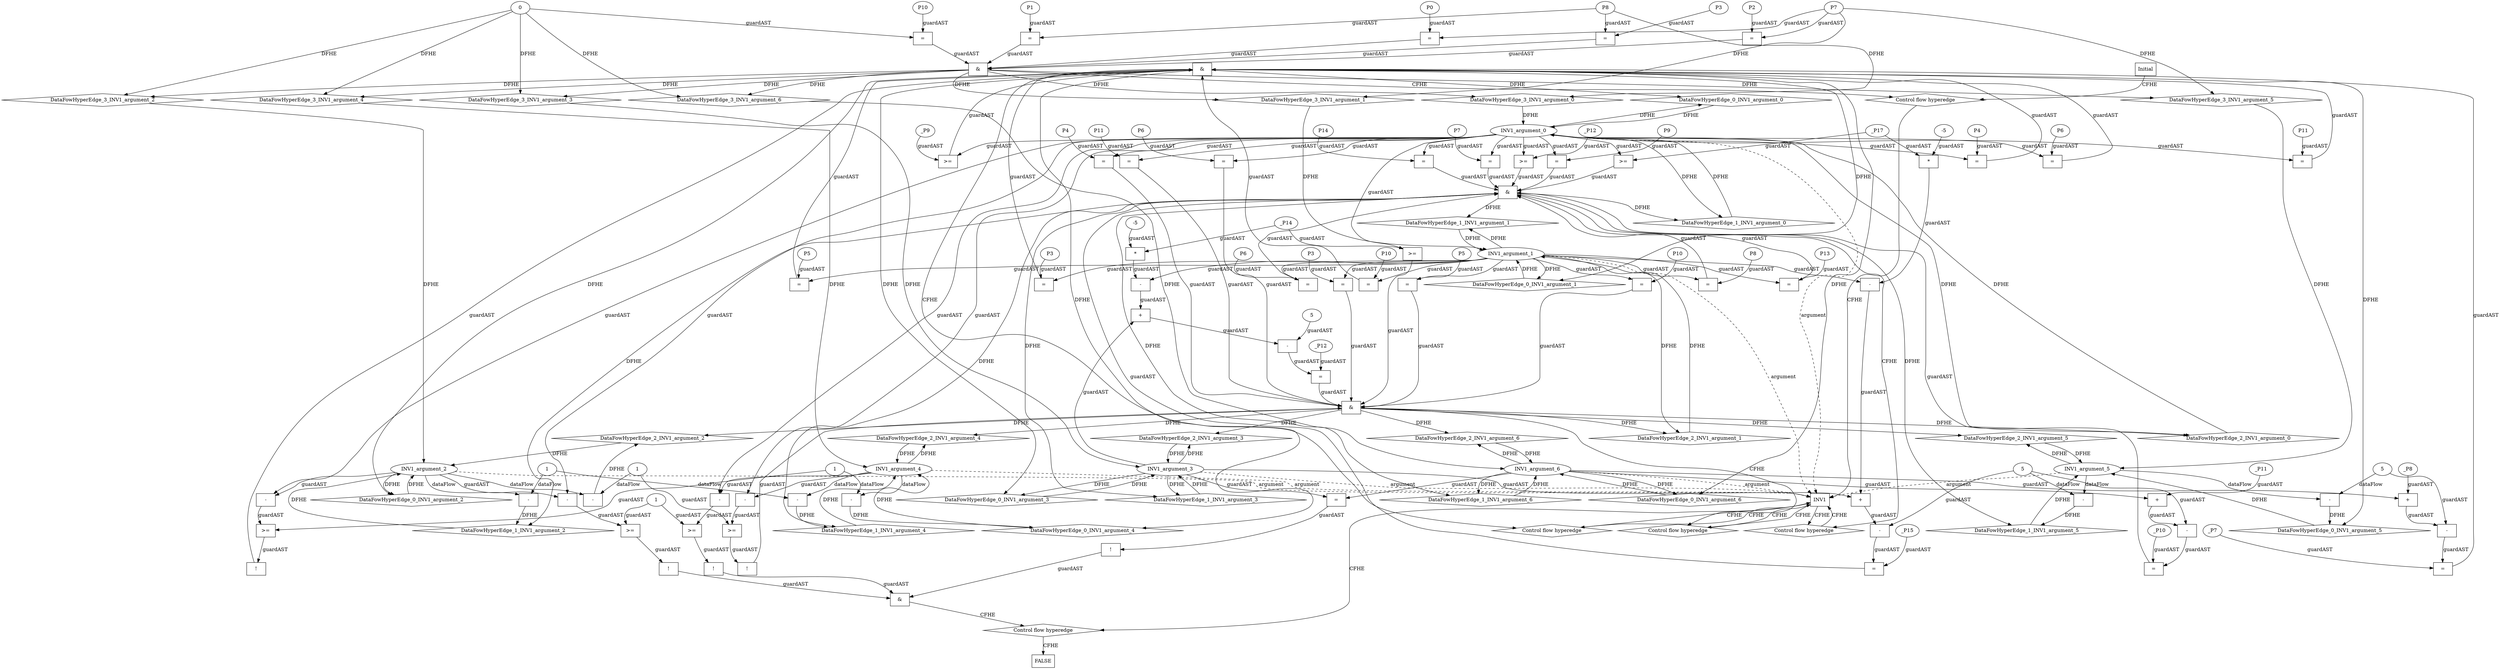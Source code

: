 digraph dag {
"INV1" [label="INV1" nodeName="INV1" class=CONTROL  shape="rect"];
FALSE [label="FALSE" nodeName=FALSE class=CONTROL  shape="rect"];
Initial [label="Initial" nodeName=Initial class=CONTROL  shape="rect"];
ControlFowHyperEdge_0 [label="Control flow hyperedge" nodeName=ControlFowHyperEdge_0 class=controlFlowHyperEdge shape="diamond"];
"INV1" -> ControlFowHyperEdge_0 [label="CFHE"]
ControlFowHyperEdge_0 -> "INV1" [label="CFHE"]
ControlFowHyperEdge_1 [label="Control flow hyperedge" nodeName=ControlFowHyperEdge_1 class=controlFlowHyperEdge shape="diamond"];
"INV1" -> ControlFowHyperEdge_1 [label="CFHE"]
ControlFowHyperEdge_1 -> "INV1" [label="CFHE"]
ControlFowHyperEdge_2 [label="Control flow hyperedge" nodeName=ControlFowHyperEdge_2 class=controlFlowHyperEdge shape="diamond"];
"INV1" -> ControlFowHyperEdge_2 [label="CFHE"]
ControlFowHyperEdge_2 -> "INV1" [label="CFHE"]
ControlFowHyperEdge_3 [label="Control flow hyperedge" nodeName=ControlFowHyperEdge_3 class=controlFlowHyperEdge shape="diamond"];
"Initial" -> ControlFowHyperEdge_3 [label="CFHE"]
ControlFowHyperEdge_3 -> "INV1" [label="CFHE"]
ControlFowHyperEdge_4 [label="Control flow hyperedge" nodeName=ControlFowHyperEdge_4 class=controlFlowHyperEdge shape="diamond"];
"INV1" -> ControlFowHyperEdge_4 [label="CFHE"]
ControlFowHyperEdge_4 -> "FALSE" [label="CFHE"]
"INV1_argument_0" [label="INV1_argument_0" nodeName=argument0 class=argument  head="INV1" shape="oval"];
"INV1_argument_0" -> "INV1"[label="argument" style="dashed"]
"INV1_argument_1" [label="INV1_argument_1" nodeName=argument1 class=argument  head="INV1" shape="oval"];
"INV1_argument_1" -> "INV1"[label="argument" style="dashed"]
"INV1_argument_2" [label="INV1_argument_2" nodeName=argument2 class=argument  head="INV1" shape="oval"];
"INV1_argument_2" -> "INV1"[label="argument" style="dashed"]
"INV1_argument_3" [label="INV1_argument_3" nodeName=argument3 class=argument  head="INV1" shape="oval"];
"INV1_argument_3" -> "INV1"[label="argument" style="dashed"]
"INV1_argument_4" [label="INV1_argument_4" nodeName=argument4 class=argument  head="INV1" shape="oval"];
"INV1_argument_4" -> "INV1"[label="argument" style="dashed"]
"INV1_argument_5" [label="INV1_argument_5" nodeName=argument5 class=argument  head="INV1" shape="oval"];
"INV1_argument_5" -> "INV1"[label="argument" style="dashed"]
"INV1_argument_6" [label="INV1_argument_6" nodeName=argument6 class=argument  head="INV1" shape="oval"];
"INV1_argument_6" -> "INV1"[label="argument" style="dashed"]

"xxxINV1___INV1_0xxx_and" [label="&" nodeName="xxxINV1___INV1_0xxx_and" class=Operator shape="rect"];
"xxxINV1___INV1_0xxxguard7_node_0" [label="=" nodeName="xxxINV1___INV1_0xxxguard7_node_0" class=Operator  shape="rect"];
"xxxINV1___INV1_0xxxguard7_node_1" [label="P4" nodeName="xxxINV1___INV1_0xxxguard7_node_1" class=symbolicConstant ];
"xxxINV1___INV1_0xxxguard7_node_1" -> "xxxINV1___INV1_0xxxguard7_node_0"[label="guardAST"]
"INV1_argument_0" -> "xxxINV1___INV1_0xxxguard7_node_0"[label="guardAST"]

"xxxINV1___INV1_0xxxguard7_node_0" -> "xxxINV1___INV1_0xxx_and" [label="guardAST"];
"xxxINV1___INV1_0xxxguard8_node_0" [label="=" nodeName="xxxINV1___INV1_0xxxguard8_node_0" class=Operator  shape="rect"];
"xxxINV1___INV1_0xxxguard8_node_1" [label="P5" nodeName="xxxINV1___INV1_0xxxguard8_node_1" class=symbolicConstant ];
"xxxINV1___INV1_0xxxguard8_node_1" -> "xxxINV1___INV1_0xxxguard8_node_0"[label="guardAST"]
"INV1_argument_1" -> "xxxINV1___INV1_0xxxguard8_node_0"[label="guardAST"]

"xxxINV1___INV1_0xxxguard8_node_0" -> "xxxINV1___INV1_0xxx_and" [label="guardAST"];
"xxxINV1___INV1_0xxxguard1_node_0" [label="=" nodeName="xxxINV1___INV1_0xxxguard1_node_0" class=Operator  shape="rect"];
"xxxINV1___INV1_0xxxguard1_node_1" [label="P10" nodeName="xxxINV1___INV1_0xxxguard1_node_1" class=symbolicConstant ];
"xxxINV1___INV1_0xxxguard1_node_1" -> "xxxINV1___INV1_0xxxguard1_node_0"[label="guardAST"]
"INV1_argument_1" -> "xxxINV1___INV1_0xxxguard1_node_0"[label="guardAST"]

"xxxINV1___INV1_0xxxguard1_node_0" -> "xxxINV1___INV1_0xxx_and" [label="guardAST"];
"xxxINV1___INV1_0xxxguard2_node_0" [label="=" nodeName="xxxINV1___INV1_0xxxguard2_node_0" class=Operator  shape="rect"];
"xxxINV1___INV1_0xxxguard2_node_1" [label="P6" nodeName="xxxINV1___INV1_0xxxguard2_node_1" class=symbolicConstant ];
"xxxINV1___INV1_0xxxguard2_node_1" -> "xxxINV1___INV1_0xxxguard2_node_0"[label="guardAST"]
"INV1_argument_0" -> "xxxINV1___INV1_0xxxguard2_node_0"[label="guardAST"]

"xxxINV1___INV1_0xxxguard2_node_0" -> "xxxINV1___INV1_0xxx_and" [label="guardAST"];
"xxxINV1___INV1_0xxxguard_0_node_0" [label="=" nodeName="xxxINV1___INV1_0xxxguard_0_node_0" class=Operator  shape="rect"];
"xxxINV1___INV1_0xxxguard_0_node_1" [label="P11" nodeName="xxxINV1___INV1_0xxxguard_0_node_1" class=symbolicConstant ];
"xxxINV1___INV1_0xxxguard_0_node_1" -> "xxxINV1___INV1_0xxxguard_0_node_0"[label="guardAST"]
"INV1_argument_0" -> "xxxINV1___INV1_0xxxguard_0_node_0"[label="guardAST"]

"xxxINV1___INV1_0xxxguard_0_node_0" -> "xxxINV1___INV1_0xxx_and" [label="guardAST"];
"xxxINV1___INV1_0xxxguard6_node_0" [label="!" nodeName="xxxINV1___INV1_0xxxguard6_node_0" class=Operator shape="rect"];
"xxxINV1___INV1_0xxxguard6_node_1" [label=">=" nodeName="xxxINV1___INV1_0xxxguard6_node_1" class=Operator  shape="rect"];
"xxxINV1___INV1_0xxxguard6_node_2" [label="-" nodeName="xxxINV1___INV1_0xxxguard6_node_2" class= Operator shape="rect"];
"xxxINV1___INV1_0xxxguard6_node_1" -> "xxxINV1___INV1_0xxxguard6_node_0"[label="guardAST"]
"xxxINV1___INV1_0xxxguard6_node_2" -> "xxxINV1___INV1_0xxxguard6_node_1"[label="guardAST"]
"xxxINV1___INV1_0xxxdataFlow_0_node_2" -> "xxxINV1___INV1_0xxxguard6_node_1"[label="guardAST"]
"INV1_argument_0" -> "xxxINV1___INV1_0xxxguard6_node_2"[label="guardAST"]
"INV1_argument_2" -> "xxxINV1___INV1_0xxxguard6_node_2"[label="guardAST"]

"xxxINV1___INV1_0xxxguard6_node_0" -> "xxxINV1___INV1_0xxx_and" [label="guardAST"];
"xxxINV1___INV1_0xxxguard4_node_0" [label=">=" nodeName="xxxINV1___INV1_0xxxguard4_node_0" class=Operator  shape="rect"];
"xxxINV1___INV1_0xxxguard4_node_2" [label="_P9" nodeName="xxxINV1___INV1_0xxxguard4_node_2" class=symbolicConstant ];
"INV1_argument_0" -> "xxxINV1___INV1_0xxxguard4_node_0"[label="guardAST"]
"xxxINV1___INV1_0xxxguard4_node_2" -> "xxxINV1___INV1_0xxxguard4_node_0"[label="guardAST"]

"xxxINV1___INV1_0xxxguard4_node_0" -> "xxxINV1___INV1_0xxx_and" [label="guardAST"];
"xxxINV1___INV1_0xxxguard3_node_0" [label="=" nodeName="xxxINV1___INV1_0xxxguard3_node_0" class=Operator  shape="rect"];
"xxxINV1___INV1_0xxxguard3_node_1" [label="-" nodeName="xxxINV1___INV1_0xxxguard3_node_1" class= Operator shape="rect"];
"xxxINV1___INV1_0xxxguard3_node_2" [label="+" nodeName="xxxINV1___INV1_0xxxguard3_node_2" class= Operator shape="rect"];
"xxxINV1___INV1_0xxxguard3_node_4" [label="_P8" nodeName="xxxINV1___INV1_0xxxguard3_node_4" class=symbolicConstant ];
"xxxINV1___INV1_0xxxguard3_node_6" [label="_P7" nodeName="xxxINV1___INV1_0xxxguard3_node_6" class=symbolicConstant ];
"xxxINV1___INV1_0xxxguard3_node_1" -> "xxxINV1___INV1_0xxxguard3_node_0"[label="guardAST"]
"xxxINV1___INV1_0xxxguard3_node_6" -> "xxxINV1___INV1_0xxxguard3_node_0"[label="guardAST"]
"xxxINV1___INV1_0xxxguard3_node_2" -> "xxxINV1___INV1_0xxxguard3_node_1"[label="guardAST"]
"xxxINV1___INV1_0xxxdataFlow1_node_2" -> "xxxINV1___INV1_0xxxguard3_node_1"[label="guardAST"]
"INV1_argument_6" -> "xxxINV1___INV1_0xxxguard3_node_2"[label="guardAST"]
"xxxINV1___INV1_0xxxguard3_node_4" -> "xxxINV1___INV1_0xxxguard3_node_2"[label="guardAST"]

"xxxINV1___INV1_0xxxguard3_node_0" -> "xxxINV1___INV1_0xxx_and" [label="guardAST"];
"xxxINV1___INV1_0xxxguard5_node_0" [label="=" nodeName="xxxINV1___INV1_0xxxguard5_node_0" class=Operator  shape="rect"];
"xxxINV1___INV1_0xxxguard5_node_1" [label="P3" nodeName="xxxINV1___INV1_0xxxguard5_node_1" class=symbolicConstant ];
"xxxINV1___INV1_0xxxguard5_node_1" -> "xxxINV1___INV1_0xxxguard5_node_0"[label="guardAST"]
"INV1_argument_1" -> "xxxINV1___INV1_0xxxguard5_node_0"[label="guardAST"]

"xxxINV1___INV1_0xxxguard5_node_0" -> "xxxINV1___INV1_0xxx_and" [label="guardAST"];
"xxxINV1___INV1_0xxx_and" -> "ControlFowHyperEdge_0" [label="CFHE"];
"xxxINV1___INV1_0xxxdataFlow_0_node_0" [label="-" nodeName="xxxINV1___INV1_0xxxdataFlow_0_node_0" class= Operator shape="rect"];
"xxxINV1___INV1_0xxxdataFlow_0_node_2" [label="1" nodeName="xxxINV1___INV1_0xxxdataFlow_0_node_2" class=IdealInt ];
"INV1_argument_4" -> "xxxINV1___INV1_0xxxdataFlow_0_node_0"[label="dataFlow"]
"xxxINV1___INV1_0xxxdataFlow_0_node_2" -> "xxxINV1___INV1_0xxxdataFlow_0_node_0"[label="dataFlow"]

"xxxINV1___INV1_0xxxdataFlow1_node_0" [label="-" nodeName="xxxINV1___INV1_0xxxdataFlow1_node_0" class= Operator shape="rect"];
"xxxINV1___INV1_0xxxdataFlow1_node_2" [label="5" nodeName="xxxINV1___INV1_0xxxdataFlow1_node_2" class=IdealInt ];
"INV1_argument_5" -> "xxxINV1___INV1_0xxxdataFlow1_node_0"[label="dataFlow"]
"xxxINV1___INV1_0xxxdataFlow1_node_2" -> "xxxINV1___INV1_0xxxdataFlow1_node_0"[label="dataFlow"]


"xxxINV1___INV1_1xxx_and" [label="&" nodeName="xxxINV1___INV1_1xxx_and" class=Operator shape="rect"];
"xxxINV1___INV1_1xxxguard9_node_0" [label="=" nodeName="xxxINV1___INV1_1xxxguard9_node_0" class=Operator  shape="rect"];
"xxxINV1___INV1_1xxxguard9_node_1" [label="P9" nodeName="xxxINV1___INV1_1xxxguard9_node_1" class=symbolicConstant ];
"xxxINV1___INV1_1xxxguard9_node_1" -> "xxxINV1___INV1_1xxxguard9_node_0"[label="guardAST"]
"INV1_argument_0" -> "xxxINV1___INV1_1xxxguard9_node_0"[label="guardAST"]

"xxxINV1___INV1_1xxxguard9_node_0" -> "xxxINV1___INV1_1xxx_and" [label="guardAST"];
"xxxINV1___INV1_1xxxguard2_node_0" [label="=" nodeName="xxxINV1___INV1_1xxxguard2_node_0" class=Operator  shape="rect"];
"xxxINV1___INV1_1xxxguard2_node_1" [label="P13" nodeName="xxxINV1___INV1_1xxxguard2_node_1" class=symbolicConstant ];
"xxxINV1___INV1_1xxxguard2_node_1" -> "xxxINV1___INV1_1xxxguard2_node_0"[label="guardAST"]
"INV1_argument_1" -> "xxxINV1___INV1_1xxxguard2_node_0"[label="guardAST"]

"xxxINV1___INV1_1xxxguard2_node_0" -> "xxxINV1___INV1_1xxx_and" [label="guardAST"];
"xxxINV1___INV1_1xxxguard6_node_0" [label="=" nodeName="xxxINV1___INV1_1xxxguard6_node_0" class=Operator  shape="rect"];
"xxxINV1___INV1_1xxxguard6_node_1" [label="P6" nodeName="xxxINV1___INV1_1xxxguard6_node_1" class=symbolicConstant ];
"xxxINV1___INV1_1xxxguard6_node_1" -> "xxxINV1___INV1_1xxxguard6_node_0"[label="guardAST"]
"INV1_argument_1" -> "xxxINV1___INV1_1xxxguard6_node_0"[label="guardAST"]

"xxxINV1___INV1_1xxxguard6_node_0" -> "xxxINV1___INV1_1xxx_and" [label="guardAST"];
"xxxINV1___INV1_1xxxguard3_node_0" [label="=" nodeName="xxxINV1___INV1_1xxxguard3_node_0" class=Operator  shape="rect"];
"xxxINV1___INV1_1xxxguard3_node_1" [label="P8" nodeName="xxxINV1___INV1_1xxxguard3_node_1" class=symbolicConstant ];
"xxxINV1___INV1_1xxxguard3_node_1" -> "xxxINV1___INV1_1xxxguard3_node_0"[label="guardAST"]
"INV1_argument_1" -> "xxxINV1___INV1_1xxxguard3_node_0"[label="guardAST"]

"xxxINV1___INV1_1xxxguard3_node_0" -> "xxxINV1___INV1_1xxx_and" [label="guardAST"];
"xxxINV1___INV1_1xxxguard_0_node_0" [label="=" nodeName="xxxINV1___INV1_1xxxguard_0_node_0" class=Operator  shape="rect"];
"xxxINV1___INV1_1xxxguard_0_node_1" [label="-" nodeName="xxxINV1___INV1_1xxxguard_0_node_1" class= Operator shape="rect"];
"xxxINV1___INV1_1xxxguard_0_node_2" [label="+" nodeName="xxxINV1___INV1_1xxxguard_0_node_2" class= Operator shape="rect"];
"xxxINV1___INV1_1xxxguard_0_node_4" [label="_P11" nodeName="xxxINV1___INV1_1xxxguard_0_node_4" class=symbolicConstant ];
"xxxINV1___INV1_1xxxguard_0_node_6" [label="_P10" nodeName="xxxINV1___INV1_1xxxguard_0_node_6" class=symbolicConstant ];
"xxxINV1___INV1_1xxxguard_0_node_1" -> "xxxINV1___INV1_1xxxguard_0_node_0"[label="guardAST"]
"xxxINV1___INV1_1xxxguard_0_node_6" -> "xxxINV1___INV1_1xxxguard_0_node_0"[label="guardAST"]
"xxxINV1___INV1_1xxxguard_0_node_2" -> "xxxINV1___INV1_1xxxguard_0_node_1"[label="guardAST"]
"xxxINV1___INV1_1xxxdataFlow4_node_2" -> "xxxINV1___INV1_1xxxguard_0_node_1"[label="guardAST"]
"INV1_argument_6" -> "xxxINV1___INV1_1xxxguard_0_node_2"[label="guardAST"]
"xxxINV1___INV1_1xxxguard_0_node_4" -> "xxxINV1___INV1_1xxxguard_0_node_2"[label="guardAST"]

"xxxINV1___INV1_1xxxguard_0_node_0" -> "xxxINV1___INV1_1xxx_and" [label="guardAST"];
"xxxINV1___INV1_1xxxguard7_node_0" [label=">=" nodeName="xxxINV1___INV1_1xxxguard7_node_0" class=Operator  shape="rect"];
"INV1_argument_0" -> "xxxINV1___INV1_1xxxguard7_node_0"[label="guardAST"]
"xxxINV1___INV1_1xxxguard4_node_8" -> "xxxINV1___INV1_1xxxguard7_node_0"[label="guardAST"]

"xxxINV1___INV1_1xxxguard7_node_0" -> "xxxINV1___INV1_1xxx_and" [label="guardAST"];
"xxxINV1___INV1_1xxxguard4_node_0" [label="=" nodeName="xxxINV1___INV1_1xxxguard4_node_0" class=Operator  shape="rect"];
"xxxINV1___INV1_1xxxguard4_node_1" [label="-" nodeName="xxxINV1___INV1_1xxxguard4_node_1" class= Operator shape="rect"];
"xxxINV1___INV1_1xxxguard4_node_2" [label="+" nodeName="xxxINV1___INV1_1xxxguard4_node_2" class= Operator shape="rect"];
"xxxINV1___INV1_1xxxguard4_node_4" [label="-" nodeName="xxxINV1___INV1_1xxxguard4_node_4" class= Operator shape="rect"];
"xxxINV1___INV1_1xxxguard4_node_6" [label="*" nodeName="xxxINV1___INV1_1xxxguard4_node_6" class=Operator  shape="rect"];
"xxxINV1___INV1_1xxxguard4_node_7" [label="-5" nodeName="xxxINV1___INV1_1xxxguard4_node_7" class=constant ];
"xxxINV1___INV1_1xxxguard4_node_8" [label="_P17" nodeName="xxxINV1___INV1_1xxxguard4_node_8" class=symbolicConstant ];
"xxxINV1___INV1_1xxxguard4_node_10" [label="_P15" nodeName="xxxINV1___INV1_1xxxguard4_node_10" class=symbolicConstant ];
"xxxINV1___INV1_1xxxguard4_node_1" -> "xxxINV1___INV1_1xxxguard4_node_0"[label="guardAST"]
"xxxINV1___INV1_1xxxguard4_node_10" -> "xxxINV1___INV1_1xxxguard4_node_0"[label="guardAST"]
"xxxINV1___INV1_1xxxguard4_node_2" -> "xxxINV1___INV1_1xxxguard4_node_1"[label="guardAST"]
"xxxINV1___INV1_1xxxdataFlow4_node_2" -> "xxxINV1___INV1_1xxxguard4_node_1"[label="guardAST"]
"INV1_argument_3" -> "xxxINV1___INV1_1xxxguard4_node_2"[label="guardAST"]
"xxxINV1___INV1_1xxxguard4_node_4" -> "xxxINV1___INV1_1xxxguard4_node_2"[label="guardAST"]
"INV1_argument_1" -> "xxxINV1___INV1_1xxxguard4_node_4"[label="guardAST"]
"xxxINV1___INV1_1xxxguard4_node_6" -> "xxxINV1___INV1_1xxxguard4_node_4"[label="guardAST"]
"xxxINV1___INV1_1xxxguard4_node_8" -> "xxxINV1___INV1_1xxxguard4_node_6"[label="guardAST"]
"xxxINV1___INV1_1xxxguard4_node_7" -> "xxxINV1___INV1_1xxxguard4_node_6"[label="guardAST"]

"xxxINV1___INV1_1xxxguard4_node_0" -> "xxxINV1___INV1_1xxx_and" [label="guardAST"];
"xxxINV1___INV1_1xxxguard5_node_0" [label=">=" nodeName="xxxINV1___INV1_1xxxguard5_node_0" class=Operator  shape="rect"];
"xxxINV1___INV1_1xxxguard5_node_2" [label="_P12" nodeName="xxxINV1___INV1_1xxxguard5_node_2" class=symbolicConstant ];
"INV1_argument_0" -> "xxxINV1___INV1_1xxxguard5_node_0"[label="guardAST"]
"xxxINV1___INV1_1xxxguard5_node_2" -> "xxxINV1___INV1_1xxxguard5_node_0"[label="guardAST"]

"xxxINV1___INV1_1xxxguard5_node_0" -> "xxxINV1___INV1_1xxx_and" [label="guardAST"];
"xxxINV1___INV1_1xxxguard1_node_0" [label="=" nodeName="xxxINV1___INV1_1xxxguard1_node_0" class=Operator  shape="rect"];
"xxxINV1___INV1_1xxxguard1_node_1" [label="P14" nodeName="xxxINV1___INV1_1xxxguard1_node_1" class=symbolicConstant ];
"xxxINV1___INV1_1xxxguard1_node_1" -> "xxxINV1___INV1_1xxxguard1_node_0"[label="guardAST"]
"INV1_argument_0" -> "xxxINV1___INV1_1xxxguard1_node_0"[label="guardAST"]

"xxxINV1___INV1_1xxxguard1_node_0" -> "xxxINV1___INV1_1xxx_and" [label="guardAST"];
"xxxINV1___INV1_1xxxguard8_node_0" [label="=" nodeName="xxxINV1___INV1_1xxxguard8_node_0" class=Operator  shape="rect"];
"xxxINV1___INV1_1xxxguard8_node_1" [label="P7" nodeName="xxxINV1___INV1_1xxxguard8_node_1" class=symbolicConstant ];
"xxxINV1___INV1_1xxxguard8_node_1" -> "xxxINV1___INV1_1xxxguard8_node_0"[label="guardAST"]
"INV1_argument_0" -> "xxxINV1___INV1_1xxxguard8_node_0"[label="guardAST"]

"xxxINV1___INV1_1xxxguard8_node_0" -> "xxxINV1___INV1_1xxx_and" [label="guardAST"];
"xxxINV1___INV1_1xxx_and" -> "ControlFowHyperEdge_1" [label="CFHE"];
"xxxINV1___INV1_1xxxdataFlow_0_node_0" [label="-" nodeName="xxxINV1___INV1_1xxxdataFlow_0_node_0" class= Operator shape="rect"];
"xxxINV1___INV1_1xxxdataFlow_0_node_2" [label="1" nodeName="xxxINV1___INV1_1xxxdataFlow_0_node_2" class=IdealInt ];
"INV1_argument_4" -> "xxxINV1___INV1_1xxxdataFlow_0_node_0"[label="dataFlow"]
"xxxINV1___INV1_1xxxdataFlow_0_node_2" -> "xxxINV1___INV1_1xxxdataFlow_0_node_0"[label="dataFlow"]

"xxxINV1___INV1_1xxxdataFlow1_node_0" [label="-" nodeName="xxxINV1___INV1_1xxxdataFlow1_node_0" class= Operator shape="rect"];
"INV1_argument_2" -> "xxxINV1___INV1_1xxxdataFlow1_node_0"[label="dataFlow"]
"xxxINV1___INV1_1xxxdataFlow_0_node_2" -> "xxxINV1___INV1_1xxxdataFlow1_node_0"[label="dataFlow"]



"xxxINV1___INV1_1xxxdataFlow4_node_0" [label="-" nodeName="xxxINV1___INV1_1xxxdataFlow4_node_0" class= Operator shape="rect"];
"xxxINV1___INV1_1xxxdataFlow4_node_2" [label="5" nodeName="xxxINV1___INV1_1xxxdataFlow4_node_2" class=IdealInt ];
"INV1_argument_5" -> "xxxINV1___INV1_1xxxdataFlow4_node_0"[label="dataFlow"]
"xxxINV1___INV1_1xxxdataFlow4_node_2" -> "xxxINV1___INV1_1xxxdataFlow4_node_0"[label="dataFlow"]

"xxxINV1___INV1_2xxx_and" [label="&" nodeName="xxxINV1___INV1_2xxx_and" class=Operator shape="rect"];
"xxxINV1___INV1_2xxxguard3_node_0" [label="=" nodeName="xxxINV1___INV1_2xxxguard3_node_0" class=Operator  shape="rect"];
"xxxINV1___INV1_2xxxguard3_node_1" [label="-" nodeName="xxxINV1___INV1_2xxxguard3_node_1" class= Operator shape="rect"];
"xxxINV1___INV1_2xxxguard3_node_2" [label="+" nodeName="xxxINV1___INV1_2xxxguard3_node_2" class= Operator shape="rect"];
"xxxINV1___INV1_2xxxguard3_node_4" [label="-" nodeName="xxxINV1___INV1_2xxxguard3_node_4" class= Operator shape="rect"];
"xxxINV1___INV1_2xxxguard3_node_6" [label="*" nodeName="xxxINV1___INV1_2xxxguard3_node_6" class=Operator  shape="rect"];
"xxxINV1___INV1_2xxxguard3_node_7" [label="-5" nodeName="xxxINV1___INV1_2xxxguard3_node_7" class=constant ];
"xxxINV1___INV1_2xxxguard3_node_8" [label="_P14" nodeName="xxxINV1___INV1_2xxxguard3_node_8" class=symbolicConstant ];
"xxxINV1___INV1_2xxxguard3_node_9" [label="5" nodeName="xxxINV1___INV1_2xxxguard3_node_9" class=IdealInt ];
"xxxINV1___INV1_2xxxguard3_node_10" [label="_P12" nodeName="xxxINV1___INV1_2xxxguard3_node_10" class=symbolicConstant ];
"xxxINV1___INV1_2xxxguard3_node_1" -> "xxxINV1___INV1_2xxxguard3_node_0"[label="guardAST"]
"xxxINV1___INV1_2xxxguard3_node_10" -> "xxxINV1___INV1_2xxxguard3_node_0"[label="guardAST"]
"xxxINV1___INV1_2xxxguard3_node_2" -> "xxxINV1___INV1_2xxxguard3_node_1"[label="guardAST"]
"xxxINV1___INV1_2xxxguard3_node_9" -> "xxxINV1___INV1_2xxxguard3_node_1"[label="guardAST"]
"INV1_argument_3" -> "xxxINV1___INV1_2xxxguard3_node_2"[label="guardAST"]
"xxxINV1___INV1_2xxxguard3_node_4" -> "xxxINV1___INV1_2xxxguard3_node_2"[label="guardAST"]
"INV1_argument_1" -> "xxxINV1___INV1_2xxxguard3_node_4"[label="guardAST"]
"xxxINV1___INV1_2xxxguard3_node_6" -> "xxxINV1___INV1_2xxxguard3_node_4"[label="guardAST"]
"xxxINV1___INV1_2xxxguard3_node_8" -> "xxxINV1___INV1_2xxxguard3_node_6"[label="guardAST"]
"xxxINV1___INV1_2xxxguard3_node_7" -> "xxxINV1___INV1_2xxxguard3_node_6"[label="guardAST"]

"xxxINV1___INV1_2xxxguard3_node_0" -> "xxxINV1___INV1_2xxx_and" [label="guardAST"];
"xxxINV1___INV1_2xxxguard8_node_0" [label="=" nodeName="xxxINV1___INV1_2xxxguard8_node_0" class=Operator  shape="rect"];
"xxxINV1___INV1_2xxxguard8_node_1" [label="P5" nodeName="xxxINV1___INV1_2xxxguard8_node_1" class=symbolicConstant ];
"xxxINV1___INV1_2xxxguard8_node_1" -> "xxxINV1___INV1_2xxxguard8_node_0"[label="guardAST"]
"INV1_argument_1" -> "xxxINV1___INV1_2xxxguard8_node_0"[label="guardAST"]

"xxxINV1___INV1_2xxxguard8_node_0" -> "xxxINV1___INV1_2xxx_and" [label="guardAST"];
"xxxINV1___INV1_2xxxguard5_node_0" [label="=" nodeName="xxxINV1___INV1_2xxxguard5_node_0" class=Operator  shape="rect"];
"xxxINV1___INV1_2xxxguard5_node_1" [label="P3" nodeName="xxxINV1___INV1_2xxxguard5_node_1" class=symbolicConstant ];
"xxxINV1___INV1_2xxxguard5_node_1" -> "xxxINV1___INV1_2xxxguard5_node_0"[label="guardAST"]
"INV1_argument_1" -> "xxxINV1___INV1_2xxxguard5_node_0"[label="guardAST"]

"xxxINV1___INV1_2xxxguard5_node_0" -> "xxxINV1___INV1_2xxx_and" [label="guardAST"];
"xxxINV1___INV1_2xxxguard4_node_0" [label="!" nodeName="xxxINV1___INV1_2xxxguard4_node_0" class=Operator shape="rect"];
"xxxINV1___INV1_2xxxguard4_node_1" [label=">=" nodeName="xxxINV1___INV1_2xxxguard4_node_1" class=Operator  shape="rect"];
"xxxINV1___INV1_2xxxguard4_node_2" [label="-" nodeName="xxxINV1___INV1_2xxxguard4_node_2" class= Operator shape="rect"];
"xxxINV1___INV1_2xxxguard4_node_1" -> "xxxINV1___INV1_2xxxguard4_node_0"[label="guardAST"]
"xxxINV1___INV1_2xxxguard4_node_2" -> "xxxINV1___INV1_2xxxguard4_node_1"[label="guardAST"]
"xxxINV1___INV1_2xxxdataFlow_0_node_2" -> "xxxINV1___INV1_2xxxguard4_node_1"[label="guardAST"]
"INV1_argument_0" -> "xxxINV1___INV1_2xxxguard4_node_2"[label="guardAST"]
"INV1_argument_4" -> "xxxINV1___INV1_2xxxguard4_node_2"[label="guardAST"]

"xxxINV1___INV1_2xxxguard4_node_0" -> "xxxINV1___INV1_2xxx_and" [label="guardAST"];
"xxxINV1___INV1_2xxxguard6_node_0" [label=">=" nodeName="xxxINV1___INV1_2xxxguard6_node_0" class=Operator  shape="rect"];
"INV1_argument_0" -> "xxxINV1___INV1_2xxxguard6_node_0"[label="guardAST"]
"xxxINV1___INV1_2xxxguard3_node_8" -> "xxxINV1___INV1_2xxxguard6_node_0"[label="guardAST"]

"xxxINV1___INV1_2xxxguard6_node_0" -> "xxxINV1___INV1_2xxx_and" [label="guardAST"];
"xxxINV1___INV1_2xxxguard_0_node_0" [label="=" nodeName="xxxINV1___INV1_2xxxguard_0_node_0" class=Operator  shape="rect"];
"xxxINV1___INV1_2xxxguard_0_node_1" [label="P11" nodeName="xxxINV1___INV1_2xxxguard_0_node_1" class=symbolicConstant ];
"xxxINV1___INV1_2xxxguard_0_node_1" -> "xxxINV1___INV1_2xxxguard_0_node_0"[label="guardAST"]
"INV1_argument_0" -> "xxxINV1___INV1_2xxxguard_0_node_0"[label="guardAST"]

"xxxINV1___INV1_2xxxguard_0_node_0" -> "xxxINV1___INV1_2xxx_and" [label="guardAST"];
"xxxINV1___INV1_2xxxguard2_node_0" [label="=" nodeName="xxxINV1___INV1_2xxxguard2_node_0" class=Operator  shape="rect"];
"xxxINV1___INV1_2xxxguard2_node_1" [label="P6" nodeName="xxxINV1___INV1_2xxxguard2_node_1" class=symbolicConstant ];
"xxxINV1___INV1_2xxxguard2_node_1" -> "xxxINV1___INV1_2xxxguard2_node_0"[label="guardAST"]
"INV1_argument_0" -> "xxxINV1___INV1_2xxxguard2_node_0"[label="guardAST"]

"xxxINV1___INV1_2xxxguard2_node_0" -> "xxxINV1___INV1_2xxx_and" [label="guardAST"];
"xxxINV1___INV1_2xxxguard7_node_0" [label="=" nodeName="xxxINV1___INV1_2xxxguard7_node_0" class=Operator  shape="rect"];
"xxxINV1___INV1_2xxxguard7_node_1" [label="P4" nodeName="xxxINV1___INV1_2xxxguard7_node_1" class=symbolicConstant ];
"xxxINV1___INV1_2xxxguard7_node_1" -> "xxxINV1___INV1_2xxxguard7_node_0"[label="guardAST"]
"INV1_argument_0" -> "xxxINV1___INV1_2xxxguard7_node_0"[label="guardAST"]

"xxxINV1___INV1_2xxxguard7_node_0" -> "xxxINV1___INV1_2xxx_and" [label="guardAST"];
"xxxINV1___INV1_2xxxguard1_node_0" [label="=" nodeName="xxxINV1___INV1_2xxxguard1_node_0" class=Operator  shape="rect"];
"xxxINV1___INV1_2xxxguard1_node_1" [label="P10" nodeName="xxxINV1___INV1_2xxxguard1_node_1" class=symbolicConstant ];
"xxxINV1___INV1_2xxxguard1_node_1" -> "xxxINV1___INV1_2xxxguard1_node_0"[label="guardAST"]
"INV1_argument_1" -> "xxxINV1___INV1_2xxxguard1_node_0"[label="guardAST"]

"xxxINV1___INV1_2xxxguard1_node_0" -> "xxxINV1___INV1_2xxx_and" [label="guardAST"];
"xxxINV1___INV1_2xxx_and" -> "ControlFowHyperEdge_2" [label="CFHE"];
"xxxINV1___INV1_2xxxdataFlow_0_node_0" [label="-" nodeName="xxxINV1___INV1_2xxxdataFlow_0_node_0" class= Operator shape="rect"];
"xxxINV1___INV1_2xxxdataFlow_0_node_2" [label="1" nodeName="xxxINV1___INV1_2xxxdataFlow_0_node_2" class=IdealInt ];
"INV1_argument_2" -> "xxxINV1___INV1_2xxxdataFlow_0_node_0"[label="dataFlow"]
"xxxINV1___INV1_2xxxdataFlow_0_node_2" -> "xxxINV1___INV1_2xxxdataFlow_0_node_0"[label="dataFlow"]


"xxxINV1___Initial_3xxx_and" [label="&" nodeName="xxxINV1___Initial_3xxx_and" class=Operator shape="rect"];
"xxxINV1___Initial_3xxxguard2_node_0" [label="=" nodeName="xxxINV1___Initial_3xxxguard2_node_0" class=Operator  shape="rect"];
"xxxINV1___Initial_3xxxguard2_node_1" [label="P0" nodeName="xxxINV1___Initial_3xxxguard2_node_1" class=symbolicConstant ];
"xxxINV1___Initial_3xxxguard2_node_1" -> "xxxINV1___Initial_3xxxguard2_node_0"[label="guardAST"]
"xxxINV1___Initial_3xxxdataFlow1_node_0" -> "xxxINV1___Initial_3xxxguard2_node_0"[label="guardAST"]

"xxxINV1___Initial_3xxxguard2_node_0" -> "xxxINV1___Initial_3xxx_and" [label="guardAST"];
"xxxINV1___Initial_3xxxguard3_node_0" [label="=" nodeName="xxxINV1___Initial_3xxxguard3_node_0" class=Operator  shape="rect"];
"xxxINV1___Initial_3xxxguard3_node_1" [label="P1" nodeName="xxxINV1___Initial_3xxxguard3_node_1" class=symbolicConstant ];
"xxxINV1___Initial_3xxxguard3_node_1" -> "xxxINV1___Initial_3xxxguard3_node_0"[label="guardAST"]
"xxxINV1___Initial_3xxxdataFlow6_node_0" -> "xxxINV1___Initial_3xxxguard3_node_0"[label="guardAST"]

"xxxINV1___Initial_3xxxguard3_node_0" -> "xxxINV1___Initial_3xxx_and" [label="guardAST"];
"xxxINV1___Initial_3xxxguard4_node_0" [label="=" nodeName="xxxINV1___Initial_3xxxguard4_node_0" class=Operator  shape="rect"];
"xxxINV1___Initial_3xxxguard4_node_1" [label="P10" nodeName="xxxINV1___Initial_3xxxguard4_node_1" class=symbolicConstant ];
"xxxINV1___Initial_3xxxguard4_node_1" -> "xxxINV1___Initial_3xxxguard4_node_0"[label="guardAST"]
"xxxINV1___Initial_3xxxdataFlow_0_node_0" -> "xxxINV1___Initial_3xxxguard4_node_0"[label="guardAST"]

"xxxINV1___Initial_3xxxguard4_node_0" -> "xxxINV1___Initial_3xxx_and" [label="guardAST"];
"xxxINV1___Initial_3xxxguard_0_node_0" [label="=" nodeName="xxxINV1___Initial_3xxxguard_0_node_0" class=Operator  shape="rect"];
"xxxINV1___Initial_3xxxguard_0_node_1" [label="P3" nodeName="xxxINV1___Initial_3xxxguard_0_node_1" class=symbolicConstant ];
"xxxINV1___Initial_3xxxguard_0_node_1" -> "xxxINV1___Initial_3xxxguard_0_node_0"[label="guardAST"]
"xxxINV1___Initial_3xxxdataFlow6_node_0" -> "xxxINV1___Initial_3xxxguard_0_node_0"[label="guardAST"]

"xxxINV1___Initial_3xxxguard_0_node_0" -> "xxxINV1___Initial_3xxx_and" [label="guardAST"];
"xxxINV1___Initial_3xxxguard1_node_0" [label="=" nodeName="xxxINV1___Initial_3xxxguard1_node_0" class=Operator  shape="rect"];
"xxxINV1___Initial_3xxxguard1_node_1" [label="P2" nodeName="xxxINV1___Initial_3xxxguard1_node_1" class=symbolicConstant ];
"xxxINV1___Initial_3xxxguard1_node_1" -> "xxxINV1___Initial_3xxxguard1_node_0"[label="guardAST"]
"xxxINV1___Initial_3xxxdataFlow1_node_0" -> "xxxINV1___Initial_3xxxguard1_node_0"[label="guardAST"]

"xxxINV1___Initial_3xxxguard1_node_0" -> "xxxINV1___Initial_3xxx_and" [label="guardAST"];
"xxxINV1___Initial_3xxx_and" -> "ControlFowHyperEdge_3" [label="CFHE"];
"xxxINV1___Initial_3xxxdataFlow_0_node_0" [label="0" nodeName="xxxINV1___Initial_3xxxdataFlow_0_node_0" class=IdealInt ];

"xxxINV1___Initial_3xxxdataFlow1_node_0" [label="P7" nodeName="xxxINV1___Initial_3xxxdataFlow1_node_0" class=symbolicConstant ];





"xxxINV1___Initial_3xxxdataFlow6_node_0" [label="P8" nodeName="xxxINV1___Initial_3xxxdataFlow6_node_0" class=symbolicConstant ];

"xxxFALSE___INV1_4xxx_and" [label="&" nodeName="xxxFALSE___INV1_4xxx_and" class=Operator shape="rect"];
"xxxFALSE___INV1_4xxxguard_0_node_0" [label="!" nodeName="xxxFALSE___INV1_4xxxguard_0_node_0" class=Operator shape="rect"];
"xxxFALSE___INV1_4xxxguard_0_node_1" [label="=" nodeName="xxxFALSE___INV1_4xxxguard_0_node_1" class=Operator  shape="rect"];
"xxxFALSE___INV1_4xxxguard_0_node_1" -> "xxxFALSE___INV1_4xxxguard_0_node_0"[label="guardAST"]
"INV1_argument_3" -> "xxxFALSE___INV1_4xxxguard_0_node_1"[label="guardAST"]
"INV1_argument_6" -> "xxxFALSE___INV1_4xxxguard_0_node_1"[label="guardAST"]

"xxxFALSE___INV1_4xxxguard_0_node_0" -> "xxxFALSE___INV1_4xxx_and" [label="guardAST"];
"xxxFALSE___INV1_4xxxguard1_node_0" [label="!" nodeName="xxxFALSE___INV1_4xxxguard1_node_0" class=Operator shape="rect"];
"xxxFALSE___INV1_4xxxguard1_node_1" [label=">=" nodeName="xxxFALSE___INV1_4xxxguard1_node_1" class=Operator  shape="rect"];
"xxxFALSE___INV1_4xxxguard1_node_2" [label="-" nodeName="xxxFALSE___INV1_4xxxguard1_node_2" class= Operator shape="rect"];
"xxxFALSE___INV1_4xxxguard1_node_5" [label="1" nodeName="xxxFALSE___INV1_4xxxguard1_node_5" class=IdealInt ];
"xxxFALSE___INV1_4xxxguard1_node_1" -> "xxxFALSE___INV1_4xxxguard1_node_0"[label="guardAST"]
"xxxFALSE___INV1_4xxxguard1_node_2" -> "xxxFALSE___INV1_4xxxguard1_node_1"[label="guardAST"]
"xxxFALSE___INV1_4xxxguard1_node_5" -> "xxxFALSE___INV1_4xxxguard1_node_1"[label="guardAST"]
"INV1_argument_0" -> "xxxFALSE___INV1_4xxxguard1_node_2"[label="guardAST"]
"INV1_argument_4" -> "xxxFALSE___INV1_4xxxguard1_node_2"[label="guardAST"]

"xxxFALSE___INV1_4xxxguard1_node_0" -> "xxxFALSE___INV1_4xxx_and" [label="guardAST"];
"xxxFALSE___INV1_4xxxguard2_node_0" [label="!" nodeName="xxxFALSE___INV1_4xxxguard2_node_0" class=Operator shape="rect"];
"xxxFALSE___INV1_4xxxguard2_node_1" [label=">=" nodeName="xxxFALSE___INV1_4xxxguard2_node_1" class=Operator  shape="rect"];
"xxxFALSE___INV1_4xxxguard2_node_2" [label="-" nodeName="xxxFALSE___INV1_4xxxguard2_node_2" class= Operator shape="rect"];
"xxxFALSE___INV1_4xxxguard2_node_1" -> "xxxFALSE___INV1_4xxxguard2_node_0"[label="guardAST"]
"xxxFALSE___INV1_4xxxguard2_node_2" -> "xxxFALSE___INV1_4xxxguard2_node_1"[label="guardAST"]
"xxxFALSE___INV1_4xxxguard1_node_5" -> "xxxFALSE___INV1_4xxxguard2_node_1"[label="guardAST"]
"INV1_argument_0" -> "xxxFALSE___INV1_4xxxguard2_node_2"[label="guardAST"]
"INV1_argument_2" -> "xxxFALSE___INV1_4xxxguard2_node_2"[label="guardAST"]

"xxxFALSE___INV1_4xxxguard2_node_0" -> "xxxFALSE___INV1_4xxx_and" [label="guardAST"];
"xxxFALSE___INV1_4xxx_and" -> "ControlFowHyperEdge_4" [label="CFHE"];
"INV1_argument_0" -> "DataFowHyperEdge_0_INV1_argument_0"[label="DFHE"]
"DataFowHyperEdge_0_INV1_argument_0" [label="DataFowHyperEdge_0_INV1_argument_0" nodeName="DataFowHyperEdge_0_INV1_argument_0" class=DataFlowHyperedge shape="diamond"];
"DataFowHyperEdge_0_INV1_argument_0" -> "INV1_argument_0"[label="DFHE"]
"xxxINV1___INV1_0xxx_and" -> "DataFowHyperEdge_0_INV1_argument_0"[label="DFHE"]
"INV1_argument_1" -> "DataFowHyperEdge_0_INV1_argument_1"[label="DFHE"]
"DataFowHyperEdge_0_INV1_argument_1" [label="DataFowHyperEdge_0_INV1_argument_1" nodeName="DataFowHyperEdge_0_INV1_argument_1" class=DataFlowHyperedge shape="diamond"];
"DataFowHyperEdge_0_INV1_argument_1" -> "INV1_argument_1"[label="DFHE"]
"xxxINV1___INV1_0xxx_and" -> "DataFowHyperEdge_0_INV1_argument_1"[label="DFHE"]
"INV1_argument_2" -> "DataFowHyperEdge_0_INV1_argument_2"[label="DFHE"]
"DataFowHyperEdge_0_INV1_argument_2" [label="DataFowHyperEdge_0_INV1_argument_2" nodeName="DataFowHyperEdge_0_INV1_argument_2" class=DataFlowHyperedge shape="diamond"];
"DataFowHyperEdge_0_INV1_argument_2" -> "INV1_argument_2"[label="DFHE"]
"xxxINV1___INV1_0xxx_and" -> "DataFowHyperEdge_0_INV1_argument_2"[label="DFHE"]
"INV1_argument_3" -> "DataFowHyperEdge_0_INV1_argument_3"[label="DFHE"]
"DataFowHyperEdge_0_INV1_argument_3" [label="DataFowHyperEdge_0_INV1_argument_3" nodeName="DataFowHyperEdge_0_INV1_argument_3" class=DataFlowHyperedge shape="diamond"];
"DataFowHyperEdge_0_INV1_argument_3" -> "INV1_argument_3"[label="DFHE"]
"xxxINV1___INV1_0xxx_and" -> "DataFowHyperEdge_0_INV1_argument_3"[label="DFHE"]
"INV1_argument_0" -> "DataFowHyperEdge_1_INV1_argument_0"[label="DFHE"]
"DataFowHyperEdge_1_INV1_argument_0" [label="DataFowHyperEdge_1_INV1_argument_0" nodeName="DataFowHyperEdge_1_INV1_argument_0" class=DataFlowHyperedge shape="diamond"];
"DataFowHyperEdge_1_INV1_argument_0" -> "INV1_argument_0"[label="DFHE"]
"xxxINV1___INV1_1xxx_and" -> "DataFowHyperEdge_1_INV1_argument_0"[label="DFHE"]
"INV1_argument_1" -> "DataFowHyperEdge_1_INV1_argument_1"[label="DFHE"]
"DataFowHyperEdge_1_INV1_argument_1" [label="DataFowHyperEdge_1_INV1_argument_1" nodeName="DataFowHyperEdge_1_INV1_argument_1" class=DataFlowHyperedge shape="diamond"];
"DataFowHyperEdge_1_INV1_argument_1" -> "INV1_argument_1"[label="DFHE"]
"xxxINV1___INV1_1xxx_and" -> "DataFowHyperEdge_1_INV1_argument_1"[label="DFHE"]
"INV1_argument_5" -> "DataFowHyperEdge_2_INV1_argument_5"[label="DFHE"]
"DataFowHyperEdge_2_INV1_argument_5" [label="DataFowHyperEdge_2_INV1_argument_5" nodeName="DataFowHyperEdge_2_INV1_argument_5" class=DataFlowHyperedge shape="diamond"];
"DataFowHyperEdge_2_INV1_argument_5" -> "INV1_argument_5"[label="DFHE"]
"xxxINV1___INV1_2xxx_and" -> "DataFowHyperEdge_2_INV1_argument_5"[label="DFHE"]
"INV1_argument_6" -> "DataFowHyperEdge_2_INV1_argument_6"[label="DFHE"]
"DataFowHyperEdge_2_INV1_argument_6" [label="DataFowHyperEdge_2_INV1_argument_6" nodeName="DataFowHyperEdge_2_INV1_argument_6" class=DataFlowHyperedge shape="diamond"];
"DataFowHyperEdge_2_INV1_argument_6" -> "INV1_argument_6"[label="DFHE"]
"xxxINV1___INV1_2xxx_and" -> "DataFowHyperEdge_2_INV1_argument_6"[label="DFHE"]
"INV1_argument_4" -> "DataFowHyperEdge_2_INV1_argument_4"[label="DFHE"]
"DataFowHyperEdge_2_INV1_argument_4" [label="DataFowHyperEdge_2_INV1_argument_4" nodeName="DataFowHyperEdge_2_INV1_argument_4" class=DataFlowHyperedge shape="diamond"];
"DataFowHyperEdge_2_INV1_argument_4" -> "INV1_argument_4"[label="DFHE"]
"xxxINV1___INV1_2xxx_and" -> "DataFowHyperEdge_2_INV1_argument_4"[label="DFHE"]
"INV1_argument_0" -> "DataFowHyperEdge_2_INV1_argument_0"[label="DFHE"]
"DataFowHyperEdge_2_INV1_argument_0" [label="DataFowHyperEdge_2_INV1_argument_0" nodeName="DataFowHyperEdge_2_INV1_argument_0" class=DataFlowHyperedge shape="diamond"];
"DataFowHyperEdge_2_INV1_argument_0" -> "INV1_argument_0"[label="DFHE"]
"xxxINV1___INV1_2xxx_and" -> "DataFowHyperEdge_2_INV1_argument_0"[label="DFHE"]
"INV1_argument_1" -> "DataFowHyperEdge_2_INV1_argument_1"[label="DFHE"]
"DataFowHyperEdge_2_INV1_argument_1" [label="DataFowHyperEdge_2_INV1_argument_1" nodeName="DataFowHyperEdge_2_INV1_argument_1" class=DataFlowHyperedge shape="diamond"];
"DataFowHyperEdge_2_INV1_argument_1" -> "INV1_argument_1"[label="DFHE"]
"xxxINV1___INV1_2xxx_and" -> "DataFowHyperEdge_2_INV1_argument_1"[label="DFHE"]
"DataFowHyperEdge_0_INV1_argument_4" [label="DataFowHyperEdge_0_INV1_argument_4" nodeName="DataFowHyperEdge_0_INV1_argument_4" class=DataFlowHyperedge shape="diamond"];
"DataFowHyperEdge_0_INV1_argument_4" -> "INV1_argument_4"[label="DFHE"]
"xxxINV1___INV1_0xxx_and" -> "DataFowHyperEdge_0_INV1_argument_4"[label="DFHE"]
"xxxINV1___INV1_0xxxdataFlow_0_node_0" -> "DataFowHyperEdge_0_INV1_argument_4" [label="DFHE"];
"DataFowHyperEdge_0_INV1_argument_5" [label="DataFowHyperEdge_0_INV1_argument_5" nodeName="DataFowHyperEdge_0_INV1_argument_5" class=DataFlowHyperedge shape="diamond"];
"DataFowHyperEdge_0_INV1_argument_5" -> "INV1_argument_5"[label="DFHE"]
"xxxINV1___INV1_0xxx_and" -> "DataFowHyperEdge_0_INV1_argument_5"[label="DFHE"]
"xxxINV1___INV1_0xxxdataFlow1_node_0" -> "DataFowHyperEdge_0_INV1_argument_5" [label="DFHE"];
"DataFowHyperEdge_0_INV1_argument_6" [label="DataFowHyperEdge_0_INV1_argument_6" nodeName="DataFowHyperEdge_0_INV1_argument_6" class=DataFlowHyperedge shape="diamond"];
"DataFowHyperEdge_0_INV1_argument_6" -> "INV1_argument_6"[label="DFHE"]
"xxxINV1___INV1_0xxx_and" -> "DataFowHyperEdge_0_INV1_argument_6"[label="DFHE"]
"INV1_argument_6" -> "DataFowHyperEdge_0_INV1_argument_6" [label="DFHE"];
"DataFowHyperEdge_1_INV1_argument_2" [label="DataFowHyperEdge_1_INV1_argument_2" nodeName="DataFowHyperEdge_1_INV1_argument_2" class=DataFlowHyperedge shape="diamond"];
"DataFowHyperEdge_1_INV1_argument_2" -> "INV1_argument_2"[label="DFHE"]
"xxxINV1___INV1_1xxx_and" -> "DataFowHyperEdge_1_INV1_argument_2"[label="DFHE"]
"xxxINV1___INV1_1xxxdataFlow1_node_0" -> "DataFowHyperEdge_1_INV1_argument_2" [label="DFHE"];
"DataFowHyperEdge_1_INV1_argument_3" [label="DataFowHyperEdge_1_INV1_argument_3" nodeName="DataFowHyperEdge_1_INV1_argument_3" class=DataFlowHyperedge shape="diamond"];
"DataFowHyperEdge_1_INV1_argument_3" -> "INV1_argument_3"[label="DFHE"]
"xxxINV1___INV1_1xxx_and" -> "DataFowHyperEdge_1_INV1_argument_3"[label="DFHE"]
"INV1_argument_3" -> "DataFowHyperEdge_1_INV1_argument_3" [label="DFHE"];
"DataFowHyperEdge_1_INV1_argument_4" [label="DataFowHyperEdge_1_INV1_argument_4" nodeName="DataFowHyperEdge_1_INV1_argument_4" class=DataFlowHyperedge shape="diamond"];
"DataFowHyperEdge_1_INV1_argument_4" -> "INV1_argument_4"[label="DFHE"]
"xxxINV1___INV1_1xxx_and" -> "DataFowHyperEdge_1_INV1_argument_4"[label="DFHE"]
"xxxINV1___INV1_1xxxdataFlow_0_node_0" -> "DataFowHyperEdge_1_INV1_argument_4" [label="DFHE"];
"DataFowHyperEdge_1_INV1_argument_5" [label="DataFowHyperEdge_1_INV1_argument_5" nodeName="DataFowHyperEdge_1_INV1_argument_5" class=DataFlowHyperedge shape="diamond"];
"DataFowHyperEdge_1_INV1_argument_5" -> "INV1_argument_5"[label="DFHE"]
"xxxINV1___INV1_1xxx_and" -> "DataFowHyperEdge_1_INV1_argument_5"[label="DFHE"]
"xxxINV1___INV1_1xxxdataFlow4_node_0" -> "DataFowHyperEdge_1_INV1_argument_5" [label="DFHE"];
"DataFowHyperEdge_1_INV1_argument_6" [label="DataFowHyperEdge_1_INV1_argument_6" nodeName="DataFowHyperEdge_1_INV1_argument_6" class=DataFlowHyperedge shape="diamond"];
"DataFowHyperEdge_1_INV1_argument_6" -> "INV1_argument_6"[label="DFHE"]
"xxxINV1___INV1_1xxx_and" -> "DataFowHyperEdge_1_INV1_argument_6"[label="DFHE"]
"INV1_argument_6" -> "DataFowHyperEdge_1_INV1_argument_6" [label="DFHE"];
"DataFowHyperEdge_2_INV1_argument_2" [label="DataFowHyperEdge_2_INV1_argument_2" nodeName="DataFowHyperEdge_2_INV1_argument_2" class=DataFlowHyperedge shape="diamond"];
"DataFowHyperEdge_2_INV1_argument_2" -> "INV1_argument_2"[label="DFHE"]
"xxxINV1___INV1_2xxx_and" -> "DataFowHyperEdge_2_INV1_argument_2"[label="DFHE"]
"xxxINV1___INV1_2xxxdataFlow_0_node_0" -> "DataFowHyperEdge_2_INV1_argument_2" [label="DFHE"];
"DataFowHyperEdge_2_INV1_argument_3" [label="DataFowHyperEdge_2_INV1_argument_3" nodeName="DataFowHyperEdge_2_INV1_argument_3" class=DataFlowHyperedge shape="diamond"];
"DataFowHyperEdge_2_INV1_argument_3" -> "INV1_argument_3"[label="DFHE"]
"xxxINV1___INV1_2xxx_and" -> "DataFowHyperEdge_2_INV1_argument_3"[label="DFHE"]
"INV1_argument_3" -> "DataFowHyperEdge_2_INV1_argument_3" [label="DFHE"];
"DataFowHyperEdge_3_INV1_argument_0" [label="DataFowHyperEdge_3_INV1_argument_0" nodeName="DataFowHyperEdge_3_INV1_argument_0" class=DataFlowHyperedge shape="diamond"];
"DataFowHyperEdge_3_INV1_argument_0" -> "INV1_argument_0"[label="DFHE"]
"xxxINV1___Initial_3xxx_and" -> "DataFowHyperEdge_3_INV1_argument_0"[label="DFHE"]
"xxxINV1___Initial_3xxxdataFlow6_node_0" -> "DataFowHyperEdge_3_INV1_argument_0" [label="DFHE"];
"DataFowHyperEdge_3_INV1_argument_1" [label="DataFowHyperEdge_3_INV1_argument_1" nodeName="DataFowHyperEdge_3_INV1_argument_1" class=DataFlowHyperedge shape="diamond"];
"DataFowHyperEdge_3_INV1_argument_1" -> "INV1_argument_1"[label="DFHE"]
"xxxINV1___Initial_3xxx_and" -> "DataFowHyperEdge_3_INV1_argument_1"[label="DFHE"]
"xxxINV1___Initial_3xxxdataFlow1_node_0" -> "DataFowHyperEdge_3_INV1_argument_1" [label="DFHE"];
"DataFowHyperEdge_3_INV1_argument_2" [label="DataFowHyperEdge_3_INV1_argument_2" nodeName="DataFowHyperEdge_3_INV1_argument_2" class=DataFlowHyperedge shape="diamond"];
"DataFowHyperEdge_3_INV1_argument_2" -> "INV1_argument_2"[label="DFHE"]
"xxxINV1___Initial_3xxx_and" -> "DataFowHyperEdge_3_INV1_argument_2"[label="DFHE"]
"xxxINV1___Initial_3xxxdataFlow_0_node_0" -> "DataFowHyperEdge_3_INV1_argument_2" [label="DFHE"];
"DataFowHyperEdge_3_INV1_argument_3" [label="DataFowHyperEdge_3_INV1_argument_3" nodeName="DataFowHyperEdge_3_INV1_argument_3" class=DataFlowHyperedge shape="diamond"];
"DataFowHyperEdge_3_INV1_argument_3" -> "INV1_argument_3"[label="DFHE"]
"xxxINV1___Initial_3xxx_and" -> "DataFowHyperEdge_3_INV1_argument_3"[label="DFHE"]
"xxxINV1___Initial_3xxxdataFlow_0_node_0" -> "DataFowHyperEdge_3_INV1_argument_3" [label="DFHE"];
"DataFowHyperEdge_3_INV1_argument_4" [label="DataFowHyperEdge_3_INV1_argument_4" nodeName="DataFowHyperEdge_3_INV1_argument_4" class=DataFlowHyperedge shape="diamond"];
"DataFowHyperEdge_3_INV1_argument_4" -> "INV1_argument_4"[label="DFHE"]
"xxxINV1___Initial_3xxx_and" -> "DataFowHyperEdge_3_INV1_argument_4"[label="DFHE"]
"xxxINV1___Initial_3xxxdataFlow_0_node_0" -> "DataFowHyperEdge_3_INV1_argument_4" [label="DFHE"];
"DataFowHyperEdge_3_INV1_argument_5" [label="DataFowHyperEdge_3_INV1_argument_5" nodeName="DataFowHyperEdge_3_INV1_argument_5" class=DataFlowHyperedge shape="diamond"];
"DataFowHyperEdge_3_INV1_argument_5" -> "INV1_argument_5"[label="DFHE"]
"xxxINV1___Initial_3xxx_and" -> "DataFowHyperEdge_3_INV1_argument_5"[label="DFHE"]
"xxxINV1___Initial_3xxxdataFlow1_node_0" -> "DataFowHyperEdge_3_INV1_argument_5" [label="DFHE"];
"DataFowHyperEdge_3_INV1_argument_6" [label="DataFowHyperEdge_3_INV1_argument_6" nodeName="DataFowHyperEdge_3_INV1_argument_6" class=DataFlowHyperedge shape="diamond"];
"DataFowHyperEdge_3_INV1_argument_6" -> "INV1_argument_6"[label="DFHE"]
"xxxINV1___Initial_3xxx_and" -> "DataFowHyperEdge_3_INV1_argument_6"[label="DFHE"]
"xxxINV1___Initial_3xxxdataFlow_0_node_0" -> "DataFowHyperEdge_3_INV1_argument_6" [label="DFHE"];




}

